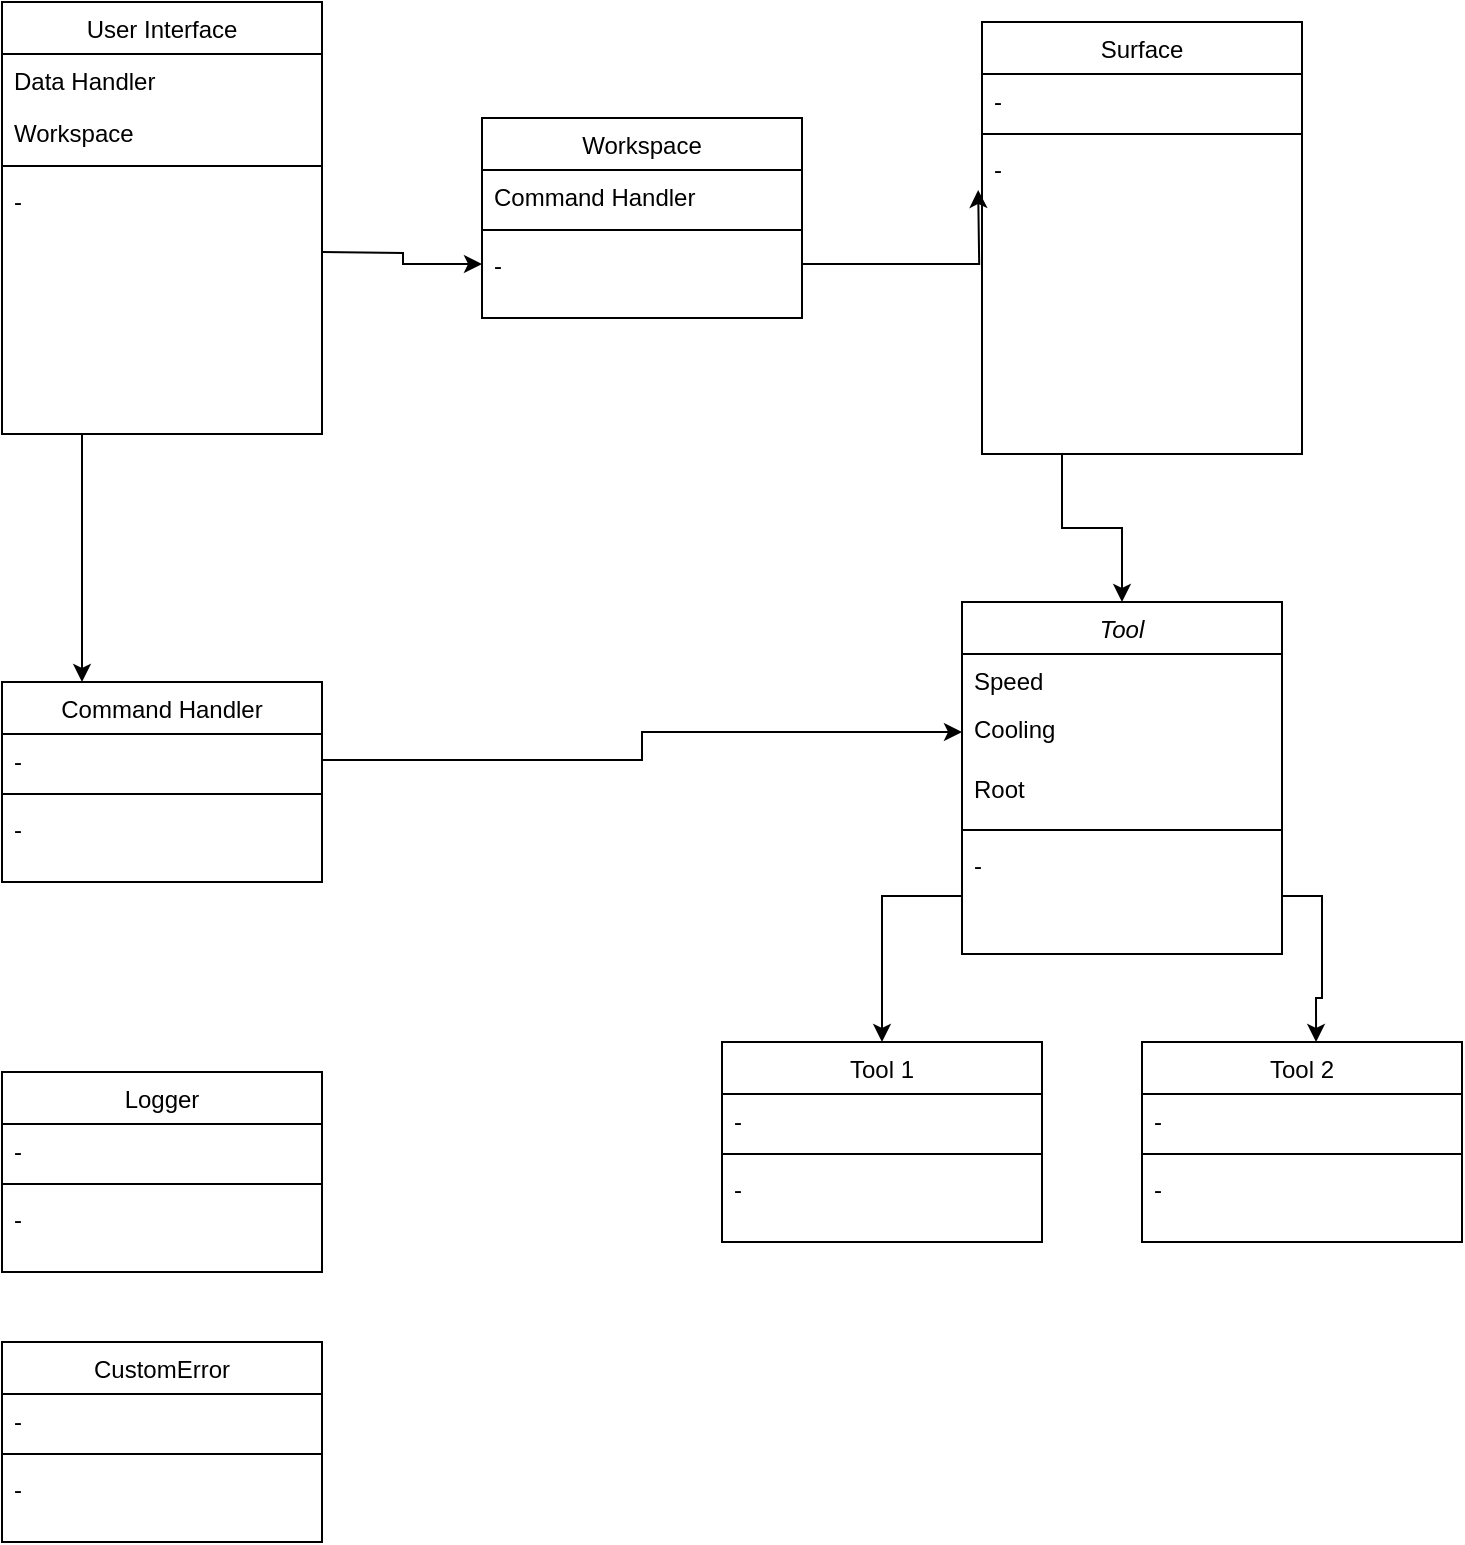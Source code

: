 <mxfile version="13.0.3" type="device"><diagram id="C5RBs43oDa-KdzZeNtuy" name="Page-1"><mxGraphModel dx="1106" dy="1003" grid="1" gridSize="10" guides="1" tooltips="1" connect="1" arrows="1" fold="1" page="1" pageScale="1" pageWidth="827" pageHeight="1169" math="0" shadow="0"><root><mxCell id="WIyWlLk6GJQsqaUBKTNV-0"/><mxCell id="WIyWlLk6GJQsqaUBKTNV-1" parent="WIyWlLk6GJQsqaUBKTNV-0"/><mxCell id="32-mantC3FtW5gbiOWBx-42" style="edgeStyle=orthogonalEdgeStyle;rounded=0;orthogonalLoop=1;jettySize=auto;html=1;exitX=0.25;exitY=1;exitDx=0;exitDy=0;entryX=0.25;entryY=0;entryDx=0;entryDy=0;" edge="1" parent="WIyWlLk6GJQsqaUBKTNV-1" source="32-mantC3FtW5gbiOWBx-6" target="32-mantC3FtW5gbiOWBx-22"><mxGeometry relative="1" as="geometry"/></mxCell><mxCell id="32-mantC3FtW5gbiOWBx-6" value="User Interface" style="swimlane;fontStyle=0;align=center;verticalAlign=top;childLayout=stackLayout;horizontal=1;startSize=26;horizontalStack=0;resizeParent=1;resizeLast=0;collapsible=1;marginBottom=0;rounded=0;shadow=0;strokeWidth=1;" vertex="1" parent="WIyWlLk6GJQsqaUBKTNV-1"><mxGeometry x="80" y="50" width="160" height="216" as="geometry"><mxRectangle x="550" y="140" width="160" height="26" as="alternateBounds"/></mxGeometry></mxCell><mxCell id="32-mantC3FtW5gbiOWBx-11" value="Data Handler" style="text;align=left;verticalAlign=top;spacingLeft=4;spacingRight=4;overflow=hidden;rotatable=0;points=[[0,0.5],[1,0.5]];portConstraint=eastwest;rounded=0;shadow=0;html=0;" vertex="1" parent="32-mantC3FtW5gbiOWBx-6"><mxGeometry y="26" width="160" height="26" as="geometry"/></mxCell><mxCell id="32-mantC3FtW5gbiOWBx-7" value="Workspace" style="text;align=left;verticalAlign=top;spacingLeft=4;spacingRight=4;overflow=hidden;rotatable=0;points=[[0,0.5],[1,0.5]];portConstraint=eastwest;rounded=0;shadow=0;html=0;" vertex="1" parent="32-mantC3FtW5gbiOWBx-6"><mxGeometry y="52" width="160" height="26" as="geometry"/></mxCell><mxCell id="32-mantC3FtW5gbiOWBx-8" value="" style="line;html=1;strokeWidth=1;align=left;verticalAlign=middle;spacingTop=-1;spacingLeft=3;spacingRight=3;rotatable=0;labelPosition=right;points=[];portConstraint=eastwest;" vertex="1" parent="32-mantC3FtW5gbiOWBx-6"><mxGeometry y="78" width="160" height="8" as="geometry"/></mxCell><mxCell id="32-mantC3FtW5gbiOWBx-9" value="-" style="text;align=left;verticalAlign=top;spacingLeft=4;spacingRight=4;overflow=hidden;rotatable=0;points=[[0,0.5],[1,0.5]];portConstraint=eastwest;" vertex="1" parent="32-mantC3FtW5gbiOWBx-6"><mxGeometry y="86" width="160" height="26" as="geometry"/></mxCell><mxCell id="zkfFHV4jXpPFQw0GAbJ--17" value="Workspace" style="swimlane;fontStyle=0;align=center;verticalAlign=top;childLayout=stackLayout;horizontal=1;startSize=26;horizontalStack=0;resizeParent=1;resizeLast=0;collapsible=1;marginBottom=0;rounded=0;shadow=0;strokeWidth=1;" parent="WIyWlLk6GJQsqaUBKTNV-1" vertex="1"><mxGeometry x="320" y="108" width="160" height="100" as="geometry"><mxRectangle x="550" y="140" width="160" height="26" as="alternateBounds"/></mxGeometry></mxCell><mxCell id="zkfFHV4jXpPFQw0GAbJ--22" value="Command Handler" style="text;align=left;verticalAlign=top;spacingLeft=4;spacingRight=4;overflow=hidden;rotatable=0;points=[[0,0.5],[1,0.5]];portConstraint=eastwest;rounded=0;shadow=0;html=0;" parent="zkfFHV4jXpPFQw0GAbJ--17" vertex="1"><mxGeometry y="26" width="160" height="26" as="geometry"/></mxCell><mxCell id="zkfFHV4jXpPFQw0GAbJ--23" value="" style="line;html=1;strokeWidth=1;align=left;verticalAlign=middle;spacingTop=-1;spacingLeft=3;spacingRight=3;rotatable=0;labelPosition=right;points=[];portConstraint=eastwest;" parent="zkfFHV4jXpPFQw0GAbJ--17" vertex="1"><mxGeometry y="52" width="160" height="8" as="geometry"/></mxCell><mxCell id="zkfFHV4jXpPFQw0GAbJ--24" value="-" style="text;align=left;verticalAlign=top;spacingLeft=4;spacingRight=4;overflow=hidden;rotatable=0;points=[[0,0.5],[1,0.5]];portConstraint=eastwest;" parent="zkfFHV4jXpPFQw0GAbJ--17" vertex="1"><mxGeometry y="60" width="160" height="26" as="geometry"/></mxCell><mxCell id="32-mantC3FtW5gbiOWBx-40" style="edgeStyle=orthogonalEdgeStyle;rounded=0;orthogonalLoop=1;jettySize=auto;html=1;exitX=0.25;exitY=1;exitDx=0;exitDy=0;" edge="1" parent="WIyWlLk6GJQsqaUBKTNV-1" source="32-mantC3FtW5gbiOWBx-12" target="zkfFHV4jXpPFQw0GAbJ--0"><mxGeometry relative="1" as="geometry"/></mxCell><mxCell id="32-mantC3FtW5gbiOWBx-12" value="Surface" style="swimlane;fontStyle=0;align=center;verticalAlign=top;childLayout=stackLayout;horizontal=1;startSize=26;horizontalStack=0;resizeParent=1;resizeLast=0;collapsible=1;marginBottom=0;rounded=0;shadow=0;strokeWidth=1;" vertex="1" parent="WIyWlLk6GJQsqaUBKTNV-1"><mxGeometry x="570" y="60" width="160" height="216" as="geometry"><mxRectangle x="550" y="140" width="160" height="26" as="alternateBounds"/></mxGeometry></mxCell><mxCell id="32-mantC3FtW5gbiOWBx-13" value="-" style="text;align=left;verticalAlign=top;spacingLeft=4;spacingRight=4;overflow=hidden;rotatable=0;points=[[0,0.5],[1,0.5]];portConstraint=eastwest;rounded=0;shadow=0;html=0;" vertex="1" parent="32-mantC3FtW5gbiOWBx-12"><mxGeometry y="26" width="160" height="26" as="geometry"/></mxCell><mxCell id="32-mantC3FtW5gbiOWBx-14" value="" style="line;html=1;strokeWidth=1;align=left;verticalAlign=middle;spacingTop=-1;spacingLeft=3;spacingRight=3;rotatable=0;labelPosition=right;points=[];portConstraint=eastwest;" vertex="1" parent="32-mantC3FtW5gbiOWBx-12"><mxGeometry y="52" width="160" height="8" as="geometry"/></mxCell><mxCell id="32-mantC3FtW5gbiOWBx-15" value="-" style="text;align=left;verticalAlign=top;spacingLeft=4;spacingRight=4;overflow=hidden;rotatable=0;points=[[0,0.5],[1,0.5]];portConstraint=eastwest;" vertex="1" parent="32-mantC3FtW5gbiOWBx-12"><mxGeometry y="60" width="160" height="26" as="geometry"/></mxCell><mxCell id="32-mantC3FtW5gbiOWBx-22" value="Command Handler" style="swimlane;fontStyle=0;align=center;verticalAlign=top;childLayout=stackLayout;horizontal=1;startSize=26;horizontalStack=0;resizeParent=1;resizeLast=0;collapsible=1;marginBottom=0;rounded=0;shadow=0;strokeWidth=1;" vertex="1" parent="WIyWlLk6GJQsqaUBKTNV-1"><mxGeometry x="80" y="390" width="160" height="100" as="geometry"><mxRectangle x="550" y="140" width="160" height="26" as="alternateBounds"/></mxGeometry></mxCell><mxCell id="32-mantC3FtW5gbiOWBx-23" value="-" style="text;align=left;verticalAlign=top;spacingLeft=4;spacingRight=4;overflow=hidden;rotatable=0;points=[[0,0.5],[1,0.5]];portConstraint=eastwest;rounded=0;shadow=0;html=0;" vertex="1" parent="32-mantC3FtW5gbiOWBx-22"><mxGeometry y="26" width="160" height="26" as="geometry"/></mxCell><mxCell id="32-mantC3FtW5gbiOWBx-24" value="" style="line;html=1;strokeWidth=1;align=left;verticalAlign=middle;spacingTop=-1;spacingLeft=3;spacingRight=3;rotatable=0;labelPosition=right;points=[];portConstraint=eastwest;" vertex="1" parent="32-mantC3FtW5gbiOWBx-22"><mxGeometry y="52" width="160" height="8" as="geometry"/></mxCell><mxCell id="32-mantC3FtW5gbiOWBx-25" value="-" style="text;align=left;verticalAlign=top;spacingLeft=4;spacingRight=4;overflow=hidden;rotatable=0;points=[[0,0.5],[1,0.5]];portConstraint=eastwest;" vertex="1" parent="32-mantC3FtW5gbiOWBx-22"><mxGeometry y="60" width="160" height="26" as="geometry"/></mxCell><mxCell id="zkfFHV4jXpPFQw0GAbJ--0" value="Tool" style="swimlane;fontStyle=2;align=center;verticalAlign=top;childLayout=stackLayout;horizontal=1;startSize=26;horizontalStack=0;resizeParent=1;resizeLast=0;collapsible=1;marginBottom=0;rounded=0;shadow=0;strokeWidth=1;" parent="WIyWlLk6GJQsqaUBKTNV-1" vertex="1"><mxGeometry x="560" y="350" width="160" height="176" as="geometry"><mxRectangle x="230" y="140" width="160" height="26" as="alternateBounds"/></mxGeometry></mxCell><mxCell id="32-mantC3FtW5gbiOWBx-31" value="Speed" style="text;align=left;verticalAlign=top;spacingLeft=4;spacingRight=4;overflow=hidden;rotatable=0;points=[[0,0.5],[1,0.5]];portConstraint=eastwest;" vertex="1" parent="zkfFHV4jXpPFQw0GAbJ--0"><mxGeometry y="26" width="160" height="24" as="geometry"/></mxCell><mxCell id="32-mantC3FtW5gbiOWBx-32" value="Cooling" style="text;align=left;verticalAlign=top;spacingLeft=4;spacingRight=4;overflow=hidden;rotatable=0;points=[[0,0.5],[1,0.5]];portConstraint=eastwest;" vertex="1" parent="zkfFHV4jXpPFQw0GAbJ--0"><mxGeometry y="50" width="160" height="30" as="geometry"/></mxCell><mxCell id="zkfFHV4jXpPFQw0GAbJ--1" value="Root" style="text;align=left;verticalAlign=top;spacingLeft=4;spacingRight=4;overflow=hidden;rotatable=0;points=[[0,0.5],[1,0.5]];portConstraint=eastwest;" parent="zkfFHV4jXpPFQw0GAbJ--0" vertex="1"><mxGeometry y="80" width="160" height="30" as="geometry"/></mxCell><mxCell id="zkfFHV4jXpPFQw0GAbJ--4" value="" style="line;html=1;strokeWidth=1;align=left;verticalAlign=middle;spacingTop=-1;spacingLeft=3;spacingRight=3;rotatable=0;labelPosition=right;points=[];portConstraint=eastwest;" parent="zkfFHV4jXpPFQw0GAbJ--0" vertex="1"><mxGeometry y="110" width="160" height="8" as="geometry"/></mxCell><mxCell id="zkfFHV4jXpPFQw0GAbJ--5" value="-" style="text;align=left;verticalAlign=top;spacingLeft=4;spacingRight=4;overflow=hidden;rotatable=0;points=[[0,0.5],[1,0.5]];portConstraint=eastwest;" parent="zkfFHV4jXpPFQw0GAbJ--0" vertex="1"><mxGeometry y="118" width="160" height="58" as="geometry"/></mxCell><mxCell id="32-mantC3FtW5gbiOWBx-38" style="edgeStyle=orthogonalEdgeStyle;rounded=0;orthogonalLoop=1;jettySize=auto;html=1;exitX=1;exitY=0.5;exitDx=0;exitDy=0;entryX=0;entryY=0.5;entryDx=0;entryDy=0;" edge="1" parent="WIyWlLk6GJQsqaUBKTNV-1" target="zkfFHV4jXpPFQw0GAbJ--24"><mxGeometry relative="1" as="geometry"><mxPoint x="240" y="175" as="sourcePoint"/></mxGeometry></mxCell><mxCell id="32-mantC3FtW5gbiOWBx-39" style="edgeStyle=orthogonalEdgeStyle;rounded=0;orthogonalLoop=1;jettySize=auto;html=1;exitX=1;exitY=0.5;exitDx=0;exitDy=0;entryX=-0.012;entryY=-0.077;entryDx=0;entryDy=0;entryPerimeter=0;" edge="1" parent="WIyWlLk6GJQsqaUBKTNV-1" source="zkfFHV4jXpPFQw0GAbJ--24"><mxGeometry relative="1" as="geometry"><mxPoint x="568.08" y="143.998" as="targetPoint"/></mxGeometry></mxCell><mxCell id="32-mantC3FtW5gbiOWBx-41" style="edgeStyle=orthogonalEdgeStyle;rounded=0;orthogonalLoop=1;jettySize=auto;html=1;exitX=1;exitY=0.5;exitDx=0;exitDy=0;entryX=0;entryY=0.5;entryDx=0;entryDy=0;" edge="1" parent="WIyWlLk6GJQsqaUBKTNV-1" source="32-mantC3FtW5gbiOWBx-23" target="32-mantC3FtW5gbiOWBx-32"><mxGeometry relative="1" as="geometry"/></mxCell><mxCell id="32-mantC3FtW5gbiOWBx-27" value="Logger" style="swimlane;fontStyle=0;align=center;verticalAlign=top;childLayout=stackLayout;horizontal=1;startSize=26;horizontalStack=0;resizeParent=1;resizeLast=0;collapsible=1;marginBottom=0;rounded=0;shadow=0;strokeWidth=1;" vertex="1" parent="WIyWlLk6GJQsqaUBKTNV-1"><mxGeometry x="80" y="585" width="160" height="100" as="geometry"><mxRectangle x="550" y="140" width="160" height="26" as="alternateBounds"/></mxGeometry></mxCell><mxCell id="32-mantC3FtW5gbiOWBx-28" value="-" style="text;align=left;verticalAlign=top;spacingLeft=4;spacingRight=4;overflow=hidden;rotatable=0;points=[[0,0.5],[1,0.5]];portConstraint=eastwest;rounded=0;shadow=0;html=0;" vertex="1" parent="32-mantC3FtW5gbiOWBx-27"><mxGeometry y="26" width="160" height="26" as="geometry"/></mxCell><mxCell id="32-mantC3FtW5gbiOWBx-29" value="" style="line;html=1;strokeWidth=1;align=left;verticalAlign=middle;spacingTop=-1;spacingLeft=3;spacingRight=3;rotatable=0;labelPosition=right;points=[];portConstraint=eastwest;" vertex="1" parent="32-mantC3FtW5gbiOWBx-27"><mxGeometry y="52" width="160" height="8" as="geometry"/></mxCell><mxCell id="32-mantC3FtW5gbiOWBx-30" value="-" style="text;align=left;verticalAlign=top;spacingLeft=4;spacingRight=4;overflow=hidden;rotatable=0;points=[[0,0.5],[1,0.5]];portConstraint=eastwest;" vertex="1" parent="32-mantC3FtW5gbiOWBx-27"><mxGeometry y="60" width="160" height="26" as="geometry"/></mxCell><mxCell id="32-mantC3FtW5gbiOWBx-33" value="CustomError" style="swimlane;fontStyle=0;align=center;verticalAlign=top;childLayout=stackLayout;horizontal=1;startSize=26;horizontalStack=0;resizeParent=1;resizeLast=0;collapsible=1;marginBottom=0;rounded=0;shadow=0;strokeWidth=1;" vertex="1" parent="WIyWlLk6GJQsqaUBKTNV-1"><mxGeometry x="80" y="720" width="160" height="100" as="geometry"><mxRectangle x="550" y="140" width="160" height="26" as="alternateBounds"/></mxGeometry></mxCell><mxCell id="32-mantC3FtW5gbiOWBx-34" value="-" style="text;align=left;verticalAlign=top;spacingLeft=4;spacingRight=4;overflow=hidden;rotatable=0;points=[[0,0.5],[1,0.5]];portConstraint=eastwest;rounded=0;shadow=0;html=0;" vertex="1" parent="32-mantC3FtW5gbiOWBx-33"><mxGeometry y="26" width="160" height="26" as="geometry"/></mxCell><mxCell id="32-mantC3FtW5gbiOWBx-35" value="" style="line;html=1;strokeWidth=1;align=left;verticalAlign=middle;spacingTop=-1;spacingLeft=3;spacingRight=3;rotatable=0;labelPosition=right;points=[];portConstraint=eastwest;" vertex="1" parent="32-mantC3FtW5gbiOWBx-33"><mxGeometry y="52" width="160" height="8" as="geometry"/></mxCell><mxCell id="32-mantC3FtW5gbiOWBx-36" value="-" style="text;align=left;verticalAlign=top;spacingLeft=4;spacingRight=4;overflow=hidden;rotatable=0;points=[[0,0.5],[1,0.5]];portConstraint=eastwest;" vertex="1" parent="32-mantC3FtW5gbiOWBx-33"><mxGeometry y="60" width="160" height="26" as="geometry"/></mxCell><mxCell id="32-mantC3FtW5gbiOWBx-43" value="Tool 1" style="swimlane;fontStyle=0;align=center;verticalAlign=top;childLayout=stackLayout;horizontal=1;startSize=26;horizontalStack=0;resizeParent=1;resizeLast=0;collapsible=1;marginBottom=0;rounded=0;shadow=0;strokeWidth=1;" vertex="1" parent="WIyWlLk6GJQsqaUBKTNV-1"><mxGeometry x="440" y="570" width="160" height="100" as="geometry"><mxRectangle x="550" y="140" width="160" height="26" as="alternateBounds"/></mxGeometry></mxCell><mxCell id="32-mantC3FtW5gbiOWBx-44" value="-" style="text;align=left;verticalAlign=top;spacingLeft=4;spacingRight=4;overflow=hidden;rotatable=0;points=[[0,0.5],[1,0.5]];portConstraint=eastwest;rounded=0;shadow=0;html=0;" vertex="1" parent="32-mantC3FtW5gbiOWBx-43"><mxGeometry y="26" width="160" height="26" as="geometry"/></mxCell><mxCell id="32-mantC3FtW5gbiOWBx-45" value="" style="line;html=1;strokeWidth=1;align=left;verticalAlign=middle;spacingTop=-1;spacingLeft=3;spacingRight=3;rotatable=0;labelPosition=right;points=[];portConstraint=eastwest;" vertex="1" parent="32-mantC3FtW5gbiOWBx-43"><mxGeometry y="52" width="160" height="8" as="geometry"/></mxCell><mxCell id="32-mantC3FtW5gbiOWBx-46" value="-" style="text;align=left;verticalAlign=top;spacingLeft=4;spacingRight=4;overflow=hidden;rotatable=0;points=[[0,0.5],[1,0.5]];portConstraint=eastwest;" vertex="1" parent="32-mantC3FtW5gbiOWBx-43"><mxGeometry y="60" width="160" height="26" as="geometry"/></mxCell><mxCell id="32-mantC3FtW5gbiOWBx-47" value="Tool 2" style="swimlane;fontStyle=0;align=center;verticalAlign=top;childLayout=stackLayout;horizontal=1;startSize=26;horizontalStack=0;resizeParent=1;resizeLast=0;collapsible=1;marginBottom=0;rounded=0;shadow=0;strokeWidth=1;" vertex="1" parent="WIyWlLk6GJQsqaUBKTNV-1"><mxGeometry x="650" y="570" width="160" height="100" as="geometry"><mxRectangle x="550" y="140" width="160" height="26" as="alternateBounds"/></mxGeometry></mxCell><mxCell id="32-mantC3FtW5gbiOWBx-48" value="-" style="text;align=left;verticalAlign=top;spacingLeft=4;spacingRight=4;overflow=hidden;rotatable=0;points=[[0,0.5],[1,0.5]];portConstraint=eastwest;rounded=0;shadow=0;html=0;" vertex="1" parent="32-mantC3FtW5gbiOWBx-47"><mxGeometry y="26" width="160" height="26" as="geometry"/></mxCell><mxCell id="32-mantC3FtW5gbiOWBx-49" value="" style="line;html=1;strokeWidth=1;align=left;verticalAlign=middle;spacingTop=-1;spacingLeft=3;spacingRight=3;rotatable=0;labelPosition=right;points=[];portConstraint=eastwest;" vertex="1" parent="32-mantC3FtW5gbiOWBx-47"><mxGeometry y="52" width="160" height="8" as="geometry"/></mxCell><mxCell id="32-mantC3FtW5gbiOWBx-50" value="-" style="text;align=left;verticalAlign=top;spacingLeft=4;spacingRight=4;overflow=hidden;rotatable=0;points=[[0,0.5],[1,0.5]];portConstraint=eastwest;" vertex="1" parent="32-mantC3FtW5gbiOWBx-47"><mxGeometry y="60" width="160" height="26" as="geometry"/></mxCell><mxCell id="32-mantC3FtW5gbiOWBx-51" style="edgeStyle=orthogonalEdgeStyle;rounded=0;orthogonalLoop=1;jettySize=auto;html=1;exitX=0;exitY=0.5;exitDx=0;exitDy=0;entryX=0.5;entryY=0;entryDx=0;entryDy=0;" edge="1" parent="WIyWlLk6GJQsqaUBKTNV-1" source="zkfFHV4jXpPFQw0GAbJ--5" target="32-mantC3FtW5gbiOWBx-43"><mxGeometry relative="1" as="geometry"/></mxCell><mxCell id="32-mantC3FtW5gbiOWBx-52" style="edgeStyle=orthogonalEdgeStyle;rounded=0;orthogonalLoop=1;jettySize=auto;html=1;exitX=1;exitY=0.5;exitDx=0;exitDy=0;entryX=0.544;entryY=0;entryDx=0;entryDy=0;entryPerimeter=0;" edge="1" parent="WIyWlLk6GJQsqaUBKTNV-1" source="zkfFHV4jXpPFQw0GAbJ--5" target="32-mantC3FtW5gbiOWBx-47"><mxGeometry relative="1" as="geometry"/></mxCell></root></mxGraphModel></diagram></mxfile>